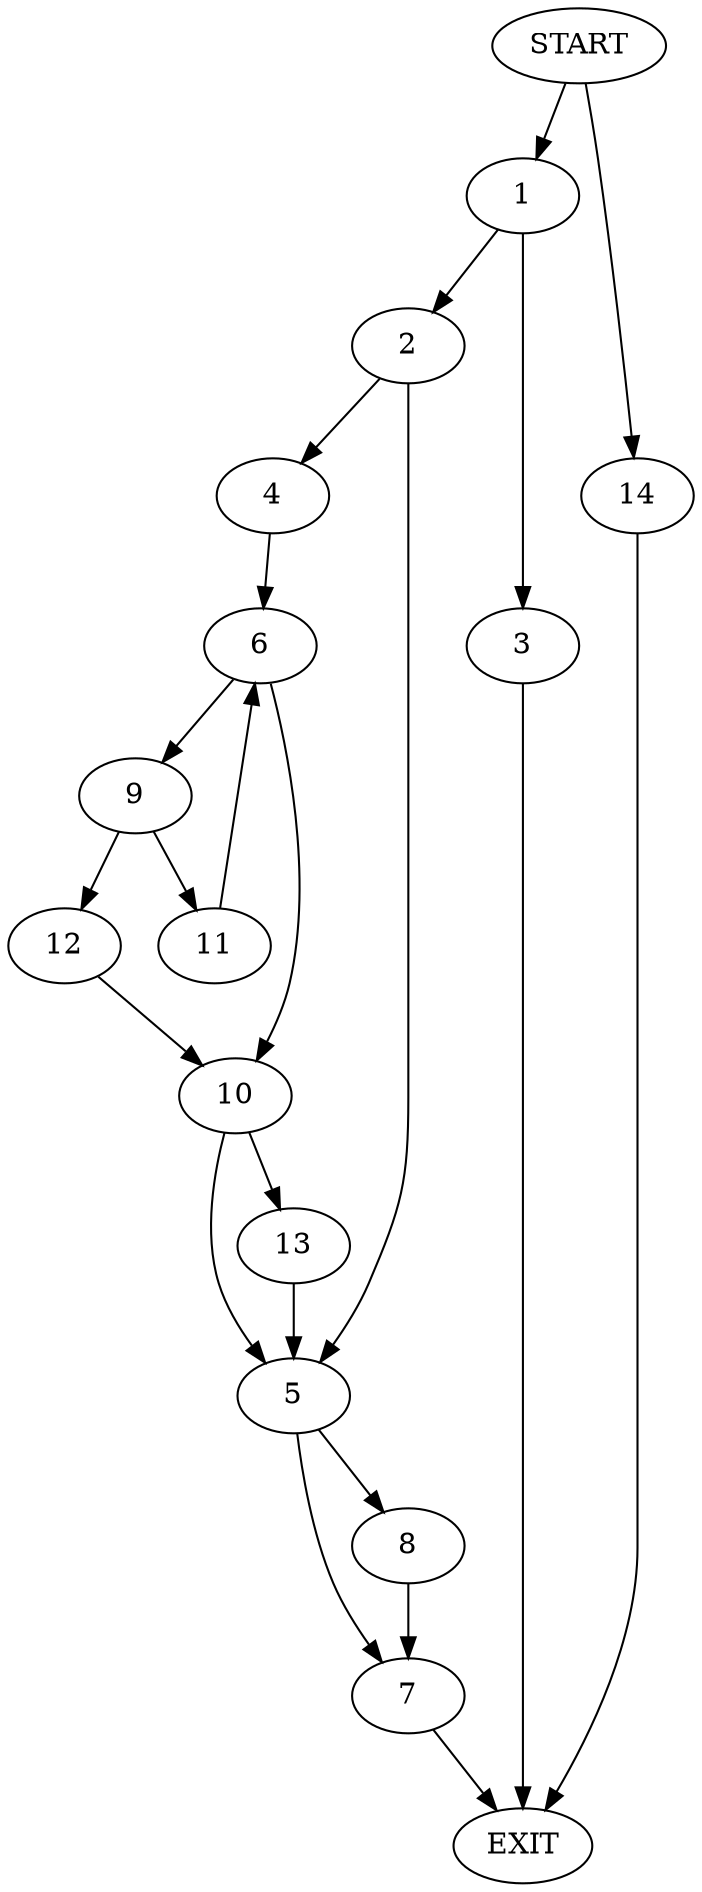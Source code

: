 digraph {
0 [label="START"]
15 [label="EXIT"]
0 -> 1
1 -> 2
1 -> 3
3 -> 15
2 -> 4
2 -> 5
4 -> 6
5 -> 7
5 -> 8
6 -> 9
6 -> 10
9 -> 11
9 -> 12
10 -> 13
10 -> 5
12 -> 10
11 -> 6
13 -> 5
8 -> 7
7 -> 15
0 -> 14
14 -> 15
}
